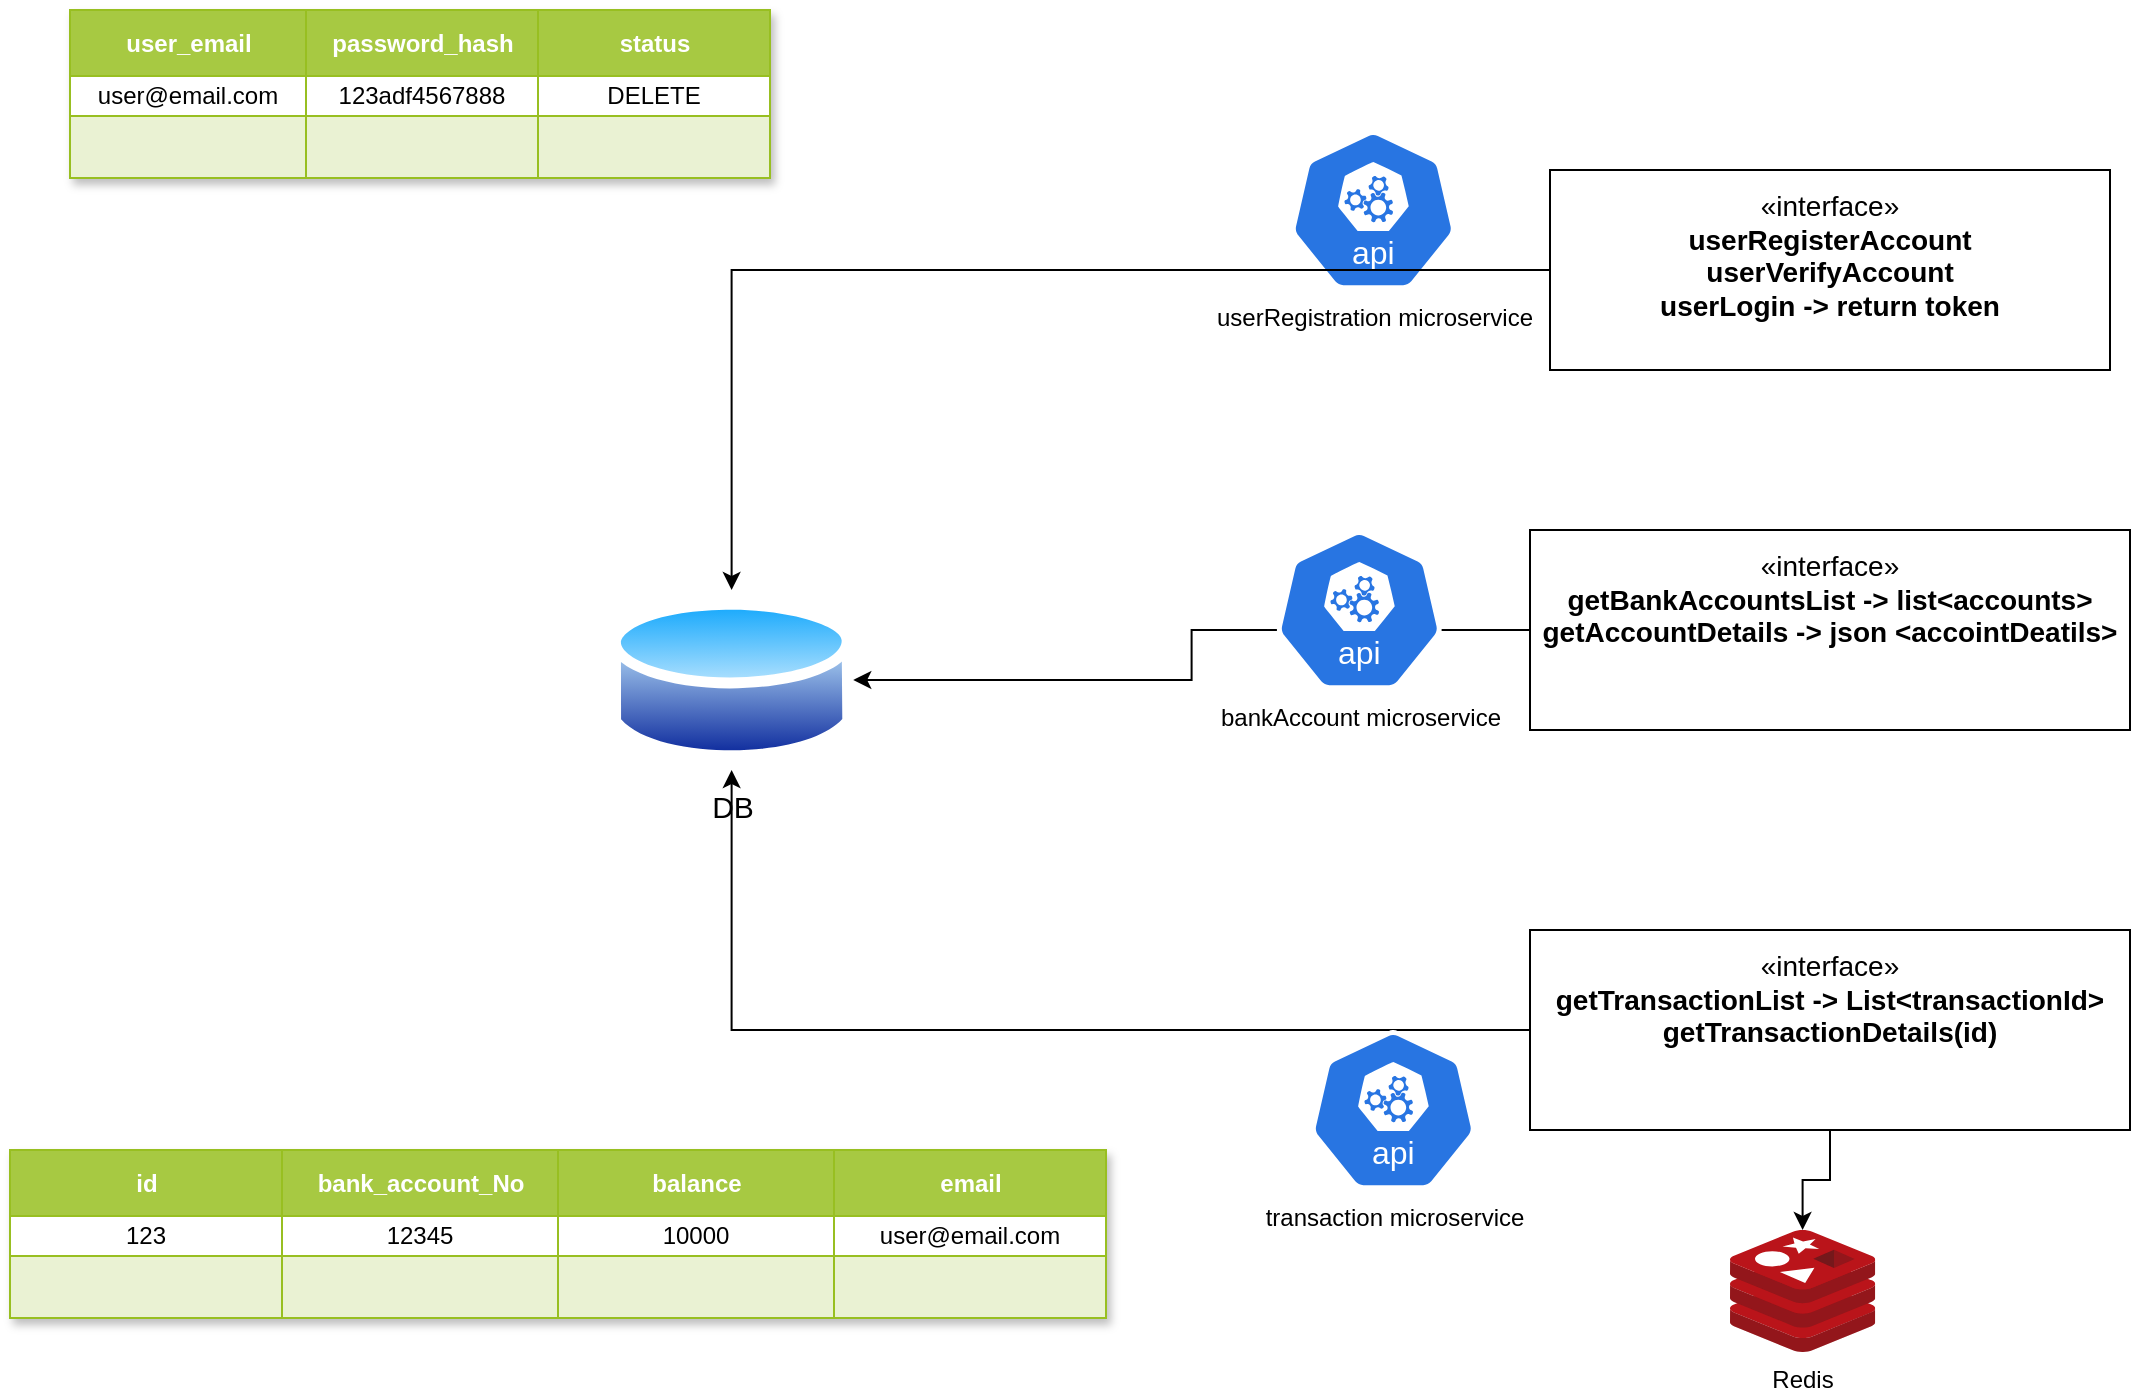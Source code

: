 <mxfile version="26.2.12">
  <diagram name="Page-1" id="P04iQsn40nOnHYt584Wb">
    <mxGraphModel dx="2278" dy="783" grid="1" gridSize="10" guides="1" tooltips="1" connect="1" arrows="1" fold="1" page="1" pageScale="1" pageWidth="850" pageHeight="1100" math="0" shadow="0">
      <root>
        <mxCell id="0" />
        <mxCell id="1" parent="0" />
        <mxCell id="qClTNM0V3BNYC2tbr2i5-1" value="&lt;font style=&quot;font-size: 15px;&quot;&gt;DB&lt;/font&gt;" style="image;aspect=fixed;perimeter=ellipsePerimeter;html=1;align=center;shadow=0;dashed=0;spacingTop=3;image=img/lib/active_directory/database.svg;" vertex="1" parent="1">
          <mxGeometry x="50" y="380" width="121.62" height="90" as="geometry" />
        </mxCell>
        <mxCell id="qClTNM0V3BNYC2tbr2i5-2" value="userRegistration microservice" style="aspect=fixed;sketch=0;html=1;dashed=0;whitespace=wrap;verticalLabelPosition=bottom;verticalAlign=top;fillColor=#2875E2;strokeColor=#ffffff;points=[[0.005,0.63,0],[0.1,0.2,0],[0.9,0.2,0],[0.5,0,0],[0.995,0.63,0],[0.72,0.99,0],[0.5,1,0],[0.28,0.99,0]];shape=mxgraph.kubernetes.icon2;kubernetesLabel=1;prIcon=api" vertex="1" parent="1">
          <mxGeometry x="390" y="150" width="83.33" height="80" as="geometry" />
        </mxCell>
        <mxCell id="qClTNM0V3BNYC2tbr2i5-35" style="edgeStyle=orthogonalEdgeStyle;rounded=0;orthogonalLoop=1;jettySize=auto;html=1;entryX=0.5;entryY=0;entryDx=0;entryDy=0;" edge="1" parent="1" source="qClTNM0V3BNYC2tbr2i5-3" target="qClTNM0V3BNYC2tbr2i5-1">
          <mxGeometry relative="1" as="geometry" />
        </mxCell>
        <mxCell id="qClTNM0V3BNYC2tbr2i5-3" value="&lt;font style=&quot;font-size: 14px;&quot;&gt;«interface»&lt;br&gt;&lt;/font&gt;&lt;b&gt;&lt;font style=&quot;font-size: 14px;&quot;&gt;userRegisterAccount&lt;br&gt;userVerifyAccount&lt;br&gt;userLogin -&amp;gt; return token&lt;br&gt;&lt;/font&gt;&lt;br&gt;&lt;/b&gt;" style="html=1;whiteSpace=wrap;" vertex="1" parent="1">
          <mxGeometry x="520" y="170" width="280" height="100" as="geometry" />
        </mxCell>
        <mxCell id="qClTNM0V3BNYC2tbr2i5-36" style="edgeStyle=orthogonalEdgeStyle;rounded=0;orthogonalLoop=1;jettySize=auto;html=1;entryX=1;entryY=0.5;entryDx=0;entryDy=0;" edge="1" parent="1" source="qClTNM0V3BNYC2tbr2i5-4" target="qClTNM0V3BNYC2tbr2i5-1">
          <mxGeometry relative="1" as="geometry" />
        </mxCell>
        <mxCell id="qClTNM0V3BNYC2tbr2i5-4" value="&lt;font style=&quot;font-size: 14px;&quot;&gt;«interface»&lt;br&gt;&lt;/font&gt;&lt;b&gt;&lt;font style=&quot;font-size: 14px;&quot;&gt;getBankAccountsList -&amp;gt; list&amp;lt;accounts&amp;gt;&lt;br&gt;getAccountDetails -&amp;gt; json &amp;lt;accointDeatils&amp;gt;&lt;br&gt;&lt;br&gt;&lt;/font&gt;&lt;br&gt;&lt;/b&gt;" style="html=1;whiteSpace=wrap;" vertex="1" parent="1">
          <mxGeometry x="510" y="350" width="300" height="100" as="geometry" />
        </mxCell>
        <mxCell id="qClTNM0V3BNYC2tbr2i5-33" style="edgeStyle=orthogonalEdgeStyle;rounded=0;orthogonalLoop=1;jettySize=auto;html=1;" edge="1" parent="1" source="qClTNM0V3BNYC2tbr2i5-5" target="qClTNM0V3BNYC2tbr2i5-1">
          <mxGeometry relative="1" as="geometry" />
        </mxCell>
        <mxCell id="qClTNM0V3BNYC2tbr2i5-34" style="edgeStyle=orthogonalEdgeStyle;rounded=0;orthogonalLoop=1;jettySize=auto;html=1;" edge="1" parent="1" source="qClTNM0V3BNYC2tbr2i5-5" target="qClTNM0V3BNYC2tbr2i5-27">
          <mxGeometry relative="1" as="geometry" />
        </mxCell>
        <mxCell id="qClTNM0V3BNYC2tbr2i5-5" value="&lt;font style=&quot;font-size: 14px;&quot;&gt;«interface»&lt;br&gt;&lt;/font&gt;&lt;b&gt;&lt;font style=&quot;font-size: 14px;&quot;&gt;getTransactionList -&amp;gt; List&amp;lt;transactionId&amp;gt;&lt;/font&gt;&lt;/b&gt;&lt;b&gt;&lt;font style=&quot;font-size: 14px;&quot;&gt;&lt;br&gt;getTransactionDetails(id)&lt;br&gt;&lt;br&gt;&lt;/font&gt;&lt;br&gt;&lt;/b&gt;" style="html=1;whiteSpace=wrap;" vertex="1" parent="1">
          <mxGeometry x="510" y="550" width="300" height="100" as="geometry" />
        </mxCell>
        <mxCell id="qClTNM0V3BNYC2tbr2i5-6" value="Assets" style="childLayout=tableLayout;recursiveResize=0;strokeColor=#98bf21;fillColor=#A7C942;shadow=1;" vertex="1" parent="1">
          <mxGeometry x="-220" y="90" width="350" height="84" as="geometry" />
        </mxCell>
        <mxCell id="qClTNM0V3BNYC2tbr2i5-7" style="shape=tableRow;horizontal=0;startSize=0;swimlaneHead=0;swimlaneBody=0;top=0;left=0;bottom=0;right=0;dropTarget=0;collapsible=0;recursiveResize=0;expand=0;fontStyle=0;strokeColor=inherit;fillColor=#ffffff;" vertex="1" parent="qClTNM0V3BNYC2tbr2i5-6">
          <mxGeometry width="350" height="33" as="geometry" />
        </mxCell>
        <mxCell id="qClTNM0V3BNYC2tbr2i5-9" value="user_email" style="connectable=0;recursiveResize=0;strokeColor=inherit;fillColor=#A7C942;align=center;fontStyle=1;fontColor=#FFFFFF;html=1;" vertex="1" parent="qClTNM0V3BNYC2tbr2i5-7">
          <mxGeometry width="118" height="33" as="geometry">
            <mxRectangle width="118" height="33" as="alternateBounds" />
          </mxGeometry>
        </mxCell>
        <mxCell id="qClTNM0V3BNYC2tbr2i5-10" value="password_hash" style="connectable=0;recursiveResize=0;strokeColor=inherit;fillColor=#A7C942;align=center;fontStyle=1;fontColor=#FFFFFF;html=1;" vertex="1" parent="qClTNM0V3BNYC2tbr2i5-7">
          <mxGeometry x="118" width="116" height="33" as="geometry">
            <mxRectangle width="116" height="33" as="alternateBounds" />
          </mxGeometry>
        </mxCell>
        <mxCell id="qClTNM0V3BNYC2tbr2i5-57" value="status" style="connectable=0;recursiveResize=0;strokeColor=inherit;fillColor=#A7C942;align=center;fontStyle=1;fontColor=#FFFFFF;html=1;" vertex="1" parent="qClTNM0V3BNYC2tbr2i5-7">
          <mxGeometry x="234" width="116" height="33" as="geometry">
            <mxRectangle width="116" height="33" as="alternateBounds" />
          </mxGeometry>
        </mxCell>
        <mxCell id="qClTNM0V3BNYC2tbr2i5-11" value="" style="shape=tableRow;horizontal=0;startSize=0;swimlaneHead=0;swimlaneBody=0;top=0;left=0;bottom=0;right=0;dropTarget=0;collapsible=0;recursiveResize=0;expand=0;fontStyle=0;strokeColor=inherit;fillColor=#ffffff;" vertex="1" parent="qClTNM0V3BNYC2tbr2i5-6">
          <mxGeometry y="33" width="350" height="20" as="geometry" />
        </mxCell>
        <mxCell id="qClTNM0V3BNYC2tbr2i5-13" value="user@email.com" style="connectable=0;recursiveResize=0;strokeColor=inherit;fillColor=inherit;align=center;whiteSpace=wrap;html=1;" vertex="1" parent="qClTNM0V3BNYC2tbr2i5-11">
          <mxGeometry width="118" height="20" as="geometry">
            <mxRectangle width="118" height="20" as="alternateBounds" />
          </mxGeometry>
        </mxCell>
        <mxCell id="qClTNM0V3BNYC2tbr2i5-14" value="123adf4567888" style="connectable=0;recursiveResize=0;strokeColor=inherit;fillColor=inherit;align=center;whiteSpace=wrap;html=1;" vertex="1" parent="qClTNM0V3BNYC2tbr2i5-11">
          <mxGeometry x="118" width="116" height="20" as="geometry">
            <mxRectangle width="116" height="20" as="alternateBounds" />
          </mxGeometry>
        </mxCell>
        <mxCell id="qClTNM0V3BNYC2tbr2i5-58" value="DELETE" style="connectable=0;recursiveResize=0;strokeColor=inherit;fillColor=inherit;align=center;whiteSpace=wrap;html=1;" vertex="1" parent="qClTNM0V3BNYC2tbr2i5-11">
          <mxGeometry x="234" width="116" height="20" as="geometry">
            <mxRectangle width="116" height="20" as="alternateBounds" />
          </mxGeometry>
        </mxCell>
        <mxCell id="qClTNM0V3BNYC2tbr2i5-15" value="" style="shape=tableRow;horizontal=0;startSize=0;swimlaneHead=0;swimlaneBody=0;top=0;left=0;bottom=0;right=0;dropTarget=0;collapsible=0;recursiveResize=0;expand=0;fontStyle=1;strokeColor=inherit;fillColor=#EAF2D3;" vertex="1" parent="qClTNM0V3BNYC2tbr2i5-6">
          <mxGeometry y="53" width="350" height="31" as="geometry" />
        </mxCell>
        <mxCell id="qClTNM0V3BNYC2tbr2i5-17" value="" style="connectable=0;recursiveResize=0;strokeColor=inherit;fillColor=inherit;whiteSpace=wrap;html=1;" vertex="1" parent="qClTNM0V3BNYC2tbr2i5-15">
          <mxGeometry width="118" height="31" as="geometry">
            <mxRectangle width="118" height="31" as="alternateBounds" />
          </mxGeometry>
        </mxCell>
        <mxCell id="qClTNM0V3BNYC2tbr2i5-18" value="" style="connectable=0;recursiveResize=0;strokeColor=inherit;fillColor=inherit;whiteSpace=wrap;html=1;" vertex="1" parent="qClTNM0V3BNYC2tbr2i5-15">
          <mxGeometry x="118" width="116" height="31" as="geometry">
            <mxRectangle width="116" height="31" as="alternateBounds" />
          </mxGeometry>
        </mxCell>
        <mxCell id="qClTNM0V3BNYC2tbr2i5-59" style="connectable=0;recursiveResize=0;strokeColor=inherit;fillColor=inherit;whiteSpace=wrap;html=1;" vertex="1" parent="qClTNM0V3BNYC2tbr2i5-15">
          <mxGeometry x="234" width="116" height="31" as="geometry">
            <mxRectangle width="116" height="31" as="alternateBounds" />
          </mxGeometry>
        </mxCell>
        <mxCell id="qClTNM0V3BNYC2tbr2i5-27" value="Redis" style="image;sketch=0;aspect=fixed;html=1;points=[];align=center;fontSize=12;image=img/lib/mscae/Cache_Redis_Product.svg;" vertex="1" parent="1">
          <mxGeometry x="610" y="700" width="72.62" height="61" as="geometry" />
        </mxCell>
        <mxCell id="qClTNM0V3BNYC2tbr2i5-29" value="bankAccount microservice" style="aspect=fixed;sketch=0;html=1;dashed=0;whitespace=wrap;verticalLabelPosition=bottom;verticalAlign=top;fillColor=#2875E2;strokeColor=#ffffff;points=[[0.005,0.63,0],[0.1,0.2,0],[0.9,0.2,0],[0.5,0,0],[0.995,0.63,0],[0.72,0.99,0],[0.5,1,0],[0.28,0.99,0]];shape=mxgraph.kubernetes.icon2;kubernetesLabel=1;prIcon=api" vertex="1" parent="1">
          <mxGeometry x="383" y="350" width="83.33" height="80" as="geometry" />
        </mxCell>
        <mxCell id="qClTNM0V3BNYC2tbr2i5-30" value="transaction microservice" style="aspect=fixed;sketch=0;html=1;dashed=0;whitespace=wrap;verticalLabelPosition=bottom;verticalAlign=top;fillColor=#2875E2;strokeColor=#ffffff;points=[[0.005,0.63,0],[0.1,0.2,0],[0.9,0.2,0],[0.5,0,0],[0.995,0.63,0],[0.72,0.99,0],[0.5,1,0],[0.28,0.99,0]];shape=mxgraph.kubernetes.icon2;kubernetesLabel=1;prIcon=api" vertex="1" parent="1">
          <mxGeometry x="400" y="600" width="83.33" height="80" as="geometry" />
        </mxCell>
        <mxCell id="qClTNM0V3BNYC2tbr2i5-38" value="Assets" style="childLayout=tableLayout;recursiveResize=0;strokeColor=#98bf21;fillColor=#A7C942;shadow=1;" vertex="1" parent="1">
          <mxGeometry x="-250" y="660" width="548" height="84" as="geometry" />
        </mxCell>
        <mxCell id="qClTNM0V3BNYC2tbr2i5-39" style="shape=tableRow;horizontal=0;startSize=0;swimlaneHead=0;swimlaneBody=0;top=0;left=0;bottom=0;right=0;dropTarget=0;collapsible=0;recursiveResize=0;expand=0;fontStyle=0;strokeColor=inherit;fillColor=#ffffff;" vertex="1" parent="qClTNM0V3BNYC2tbr2i5-38">
          <mxGeometry width="548" height="33" as="geometry" />
        </mxCell>
        <mxCell id="qClTNM0V3BNYC2tbr2i5-40" value="id" style="connectable=0;recursiveResize=0;strokeColor=inherit;fillColor=#A7C942;align=center;fontStyle=1;fontColor=#FFFFFF;html=1;" vertex="1" parent="qClTNM0V3BNYC2tbr2i5-39">
          <mxGeometry width="136" height="33" as="geometry">
            <mxRectangle width="136" height="33" as="alternateBounds" />
          </mxGeometry>
        </mxCell>
        <mxCell id="qClTNM0V3BNYC2tbr2i5-41" value="bank_account_No" style="connectable=0;recursiveResize=0;strokeColor=inherit;fillColor=#A7C942;align=center;fontStyle=1;fontColor=#FFFFFF;html=1;" vertex="1" parent="qClTNM0V3BNYC2tbr2i5-39">
          <mxGeometry x="136" width="138" height="33" as="geometry">
            <mxRectangle width="138" height="33" as="alternateBounds" />
          </mxGeometry>
        </mxCell>
        <mxCell id="qClTNM0V3BNYC2tbr2i5-54" value="balance" style="connectable=0;recursiveResize=0;strokeColor=inherit;fillColor=#A7C942;align=center;fontStyle=1;fontColor=#FFFFFF;html=1;" vertex="1" parent="qClTNM0V3BNYC2tbr2i5-39">
          <mxGeometry x="274" width="138" height="33" as="geometry">
            <mxRectangle width="138" height="33" as="alternateBounds" />
          </mxGeometry>
        </mxCell>
        <mxCell id="qClTNM0V3BNYC2tbr2i5-42" value="email" style="connectable=0;recursiveResize=0;strokeColor=inherit;fillColor=#A7C942;align=center;fontStyle=1;fontColor=#FFFFFF;html=1;" vertex="1" parent="qClTNM0V3BNYC2tbr2i5-39">
          <mxGeometry x="412" width="136" height="33" as="geometry">
            <mxRectangle width="136" height="33" as="alternateBounds" />
          </mxGeometry>
        </mxCell>
        <mxCell id="qClTNM0V3BNYC2tbr2i5-43" value="" style="shape=tableRow;horizontal=0;startSize=0;swimlaneHead=0;swimlaneBody=0;top=0;left=0;bottom=0;right=0;dropTarget=0;collapsible=0;recursiveResize=0;expand=0;fontStyle=0;strokeColor=inherit;fillColor=#ffffff;" vertex="1" parent="qClTNM0V3BNYC2tbr2i5-38">
          <mxGeometry y="33" width="548" height="20" as="geometry" />
        </mxCell>
        <mxCell id="qClTNM0V3BNYC2tbr2i5-44" value="123" style="connectable=0;recursiveResize=0;strokeColor=inherit;fillColor=inherit;align=center;whiteSpace=wrap;html=1;" vertex="1" parent="qClTNM0V3BNYC2tbr2i5-43">
          <mxGeometry width="136" height="20" as="geometry">
            <mxRectangle width="136" height="20" as="alternateBounds" />
          </mxGeometry>
        </mxCell>
        <mxCell id="qClTNM0V3BNYC2tbr2i5-45" value="12345" style="connectable=0;recursiveResize=0;strokeColor=inherit;fillColor=inherit;align=center;whiteSpace=wrap;html=1;" vertex="1" parent="qClTNM0V3BNYC2tbr2i5-43">
          <mxGeometry x="136" width="138" height="20" as="geometry">
            <mxRectangle width="138" height="20" as="alternateBounds" />
          </mxGeometry>
        </mxCell>
        <mxCell id="qClTNM0V3BNYC2tbr2i5-55" value="10000" style="connectable=0;recursiveResize=0;strokeColor=inherit;fillColor=inherit;align=center;whiteSpace=wrap;html=1;" vertex="1" parent="qClTNM0V3BNYC2tbr2i5-43">
          <mxGeometry x="274" width="138" height="20" as="geometry">
            <mxRectangle width="138" height="20" as="alternateBounds" />
          </mxGeometry>
        </mxCell>
        <mxCell id="qClTNM0V3BNYC2tbr2i5-46" value="user@email.com" style="connectable=0;recursiveResize=0;strokeColor=inherit;fillColor=inherit;align=center;whiteSpace=wrap;html=1;" vertex="1" parent="qClTNM0V3BNYC2tbr2i5-43">
          <mxGeometry x="412" width="136" height="20" as="geometry">
            <mxRectangle width="136" height="20" as="alternateBounds" />
          </mxGeometry>
        </mxCell>
        <mxCell id="qClTNM0V3BNYC2tbr2i5-47" value="" style="shape=tableRow;horizontal=0;startSize=0;swimlaneHead=0;swimlaneBody=0;top=0;left=0;bottom=0;right=0;dropTarget=0;collapsible=0;recursiveResize=0;expand=0;fontStyle=1;strokeColor=inherit;fillColor=#EAF2D3;" vertex="1" parent="qClTNM0V3BNYC2tbr2i5-38">
          <mxGeometry y="53" width="548" height="31" as="geometry" />
        </mxCell>
        <mxCell id="qClTNM0V3BNYC2tbr2i5-48" value="" style="connectable=0;recursiveResize=0;strokeColor=inherit;fillColor=inherit;whiteSpace=wrap;html=1;" vertex="1" parent="qClTNM0V3BNYC2tbr2i5-47">
          <mxGeometry width="136" height="31" as="geometry">
            <mxRectangle width="136" height="31" as="alternateBounds" />
          </mxGeometry>
        </mxCell>
        <mxCell id="qClTNM0V3BNYC2tbr2i5-49" value="" style="connectable=0;recursiveResize=0;strokeColor=inherit;fillColor=inherit;whiteSpace=wrap;html=1;" vertex="1" parent="qClTNM0V3BNYC2tbr2i5-47">
          <mxGeometry x="136" width="138" height="31" as="geometry">
            <mxRectangle width="138" height="31" as="alternateBounds" />
          </mxGeometry>
        </mxCell>
        <mxCell id="qClTNM0V3BNYC2tbr2i5-56" style="connectable=0;recursiveResize=0;strokeColor=inherit;fillColor=inherit;whiteSpace=wrap;html=1;" vertex="1" parent="qClTNM0V3BNYC2tbr2i5-47">
          <mxGeometry x="274" width="138" height="31" as="geometry">
            <mxRectangle width="138" height="31" as="alternateBounds" />
          </mxGeometry>
        </mxCell>
        <mxCell id="qClTNM0V3BNYC2tbr2i5-50" value="" style="connectable=0;recursiveResize=0;strokeColor=inherit;fillColor=inherit;whiteSpace=wrap;html=1;" vertex="1" parent="qClTNM0V3BNYC2tbr2i5-47">
          <mxGeometry x="412" width="136" height="31" as="geometry">
            <mxRectangle width="136" height="31" as="alternateBounds" />
          </mxGeometry>
        </mxCell>
      </root>
    </mxGraphModel>
  </diagram>
</mxfile>
